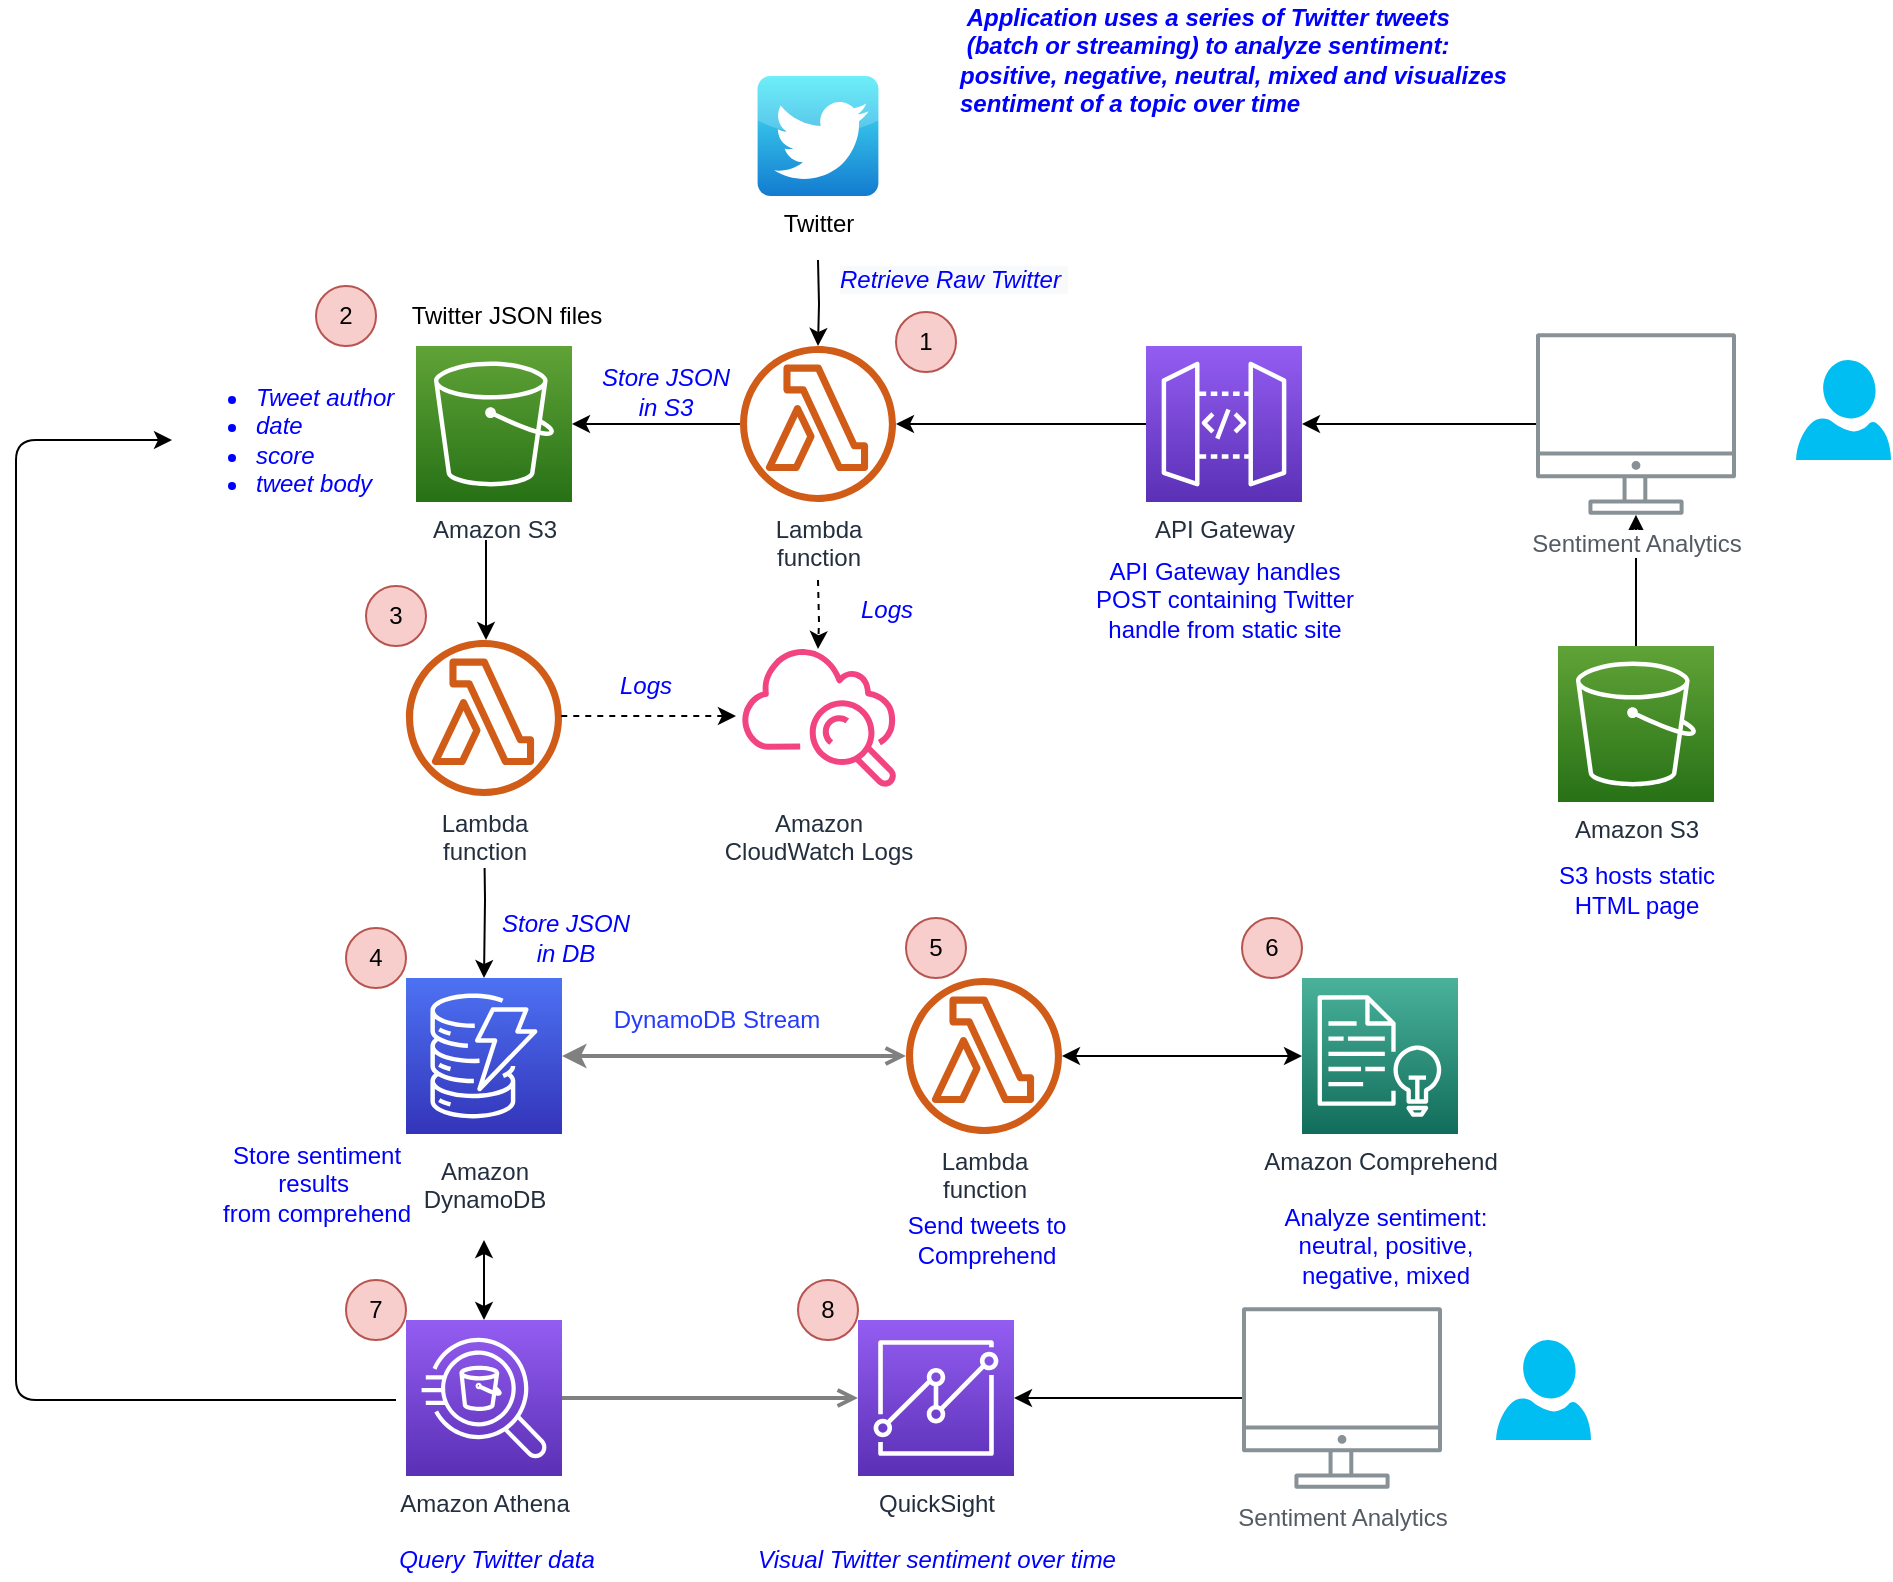 <mxfile version="14.2.3" type="device"><diagram id="Ht1M8jgEwFfnCIfOTk4-" name="Page-1"><mxGraphModel dx="1186" dy="1568" grid="1" gridSize="10" guides="1" tooltips="1" connect="1" arrows="1" fold="1" page="1" pageScale="1" pageWidth="1169" pageHeight="827" math="0" shadow="0"><root><mxCell id="0"/><mxCell id="1" parent="0"/><mxCell id="gc371Xfc3kVyXAphTt1V-16" style="edgeStyle=orthogonalEdgeStyle;rounded=0;orthogonalLoop=1;jettySize=auto;html=1;" parent="1" target="UEzPUAAOIrF-is8g5C7q-115" edge="1"><mxGeometry relative="1" as="geometry"><mxPoint x="551" y="100" as="targetPoint"/><mxPoint x="551" y="80" as="sourcePoint"/></mxGeometry></mxCell><mxCell id="UEzPUAAOIrF-is8g5C7q-115" value="Lambda&lt;br&gt;function" style="outlineConnect=0;fontColor=#232F3E;gradientColor=none;fillColor=#D05C17;strokeColor=none;dashed=0;verticalLabelPosition=bottom;verticalAlign=top;align=center;html=1;fontSize=12;fontStyle=0;aspect=fixed;pointerEvents=1;shape=mxgraph.aws4.lambda_function;labelBackgroundColor=#ffffff;" parent="1" vertex="1"><mxGeometry x="512" y="123" width="78" height="78" as="geometry"/></mxCell><mxCell id="UEzPUAAOIrF-is8g5C7q-116" value="Amazon S3" style="outlineConnect=0;fontColor=#232F3E;gradientColor=#60A337;gradientDirection=north;fillColor=#277116;strokeColor=#ffffff;dashed=0;verticalLabelPosition=bottom;verticalAlign=top;align=center;html=1;fontSize=12;fontStyle=0;aspect=fixed;shape=mxgraph.aws4.resourceIcon;resIcon=mxgraph.aws4.s3;labelBackgroundColor=#ffffff;" parent="1" vertex="1"><mxGeometry x="350.0" y="123" width="78" height="78" as="geometry"/></mxCell><mxCell id="UEzPUAAOIrF-is8g5C7q-119" value="Amazon&lt;br&gt;DynamoDB" style="outlineConnect=0;fontColor=#232F3E;gradientColor=#4D72F3;gradientDirection=north;fillColor=#3334B9;strokeColor=#ffffff;dashed=0;verticalLabelPosition=bottom;verticalAlign=top;align=center;html=1;fontSize=12;fontStyle=0;aspect=fixed;shape=mxgraph.aws4.resourceIcon;resIcon=mxgraph.aws4.dynamodb;labelBackgroundColor=#ffffff;spacingTop=5;" parent="1" vertex="1"><mxGeometry x="345.0" y="439" width="78" height="78" as="geometry"/></mxCell><mxCell id="UEzPUAAOIrF-is8g5C7q-123" value="Amazon&lt;br&gt;CloudWatch Logs&lt;br&gt;" style="outlineConnect=0;fontColor=#232F3E;gradientColor=none;gradientDirection=north;fillColor=#F34482;strokeColor=none;dashed=0;verticalLabelPosition=bottom;verticalAlign=top;align=center;html=1;fontSize=12;fontStyle=0;aspect=fixed;shape=mxgraph.aws4.cloudwatch;labelBackgroundColor=#ffffff;" parent="1" vertex="1"><mxGeometry x="512.0" y="270" width="78" height="78" as="geometry"/></mxCell><mxCell id="V-WoKRebB24nVSSUsd9T-20" value="" style="edgeStyle=orthogonalEdgeStyle;rounded=0;orthogonalLoop=1;jettySize=auto;html=1;startArrow=none;startFill=0;endArrow=open;endFill=0;strokeColor=#808080;strokeWidth=2;" parent="1" source="V-WoKRebB24nVSSUsd9T-12" target="V-WoKRebB24nVSSUsd9T-19" edge="1"><mxGeometry relative="1" as="geometry"/></mxCell><mxCell id="LvqGdn89H5xPYfMXK9vW-6" value="" style="edgeStyle=orthogonalEdgeStyle;rounded=0;orthogonalLoop=1;jettySize=auto;html=1;startArrow=classic;startFill=1;" parent="1" source="V-WoKRebB24nVSSUsd9T-12" edge="1"><mxGeometry relative="1" as="geometry"><mxPoint x="384" y="570" as="targetPoint"/></mxGeometry></mxCell><mxCell id="V-WoKRebB24nVSSUsd9T-12" value="Amazon Athena" style="outlineConnect=0;fontColor=#232F3E;gradientColor=#945DF2;gradientDirection=north;fillColor=#5A30B5;strokeColor=#ffffff;dashed=0;verticalLabelPosition=bottom;verticalAlign=top;align=center;html=1;fontSize=12;fontStyle=0;aspect=fixed;shape=mxgraph.aws4.resourceIcon;resIcon=mxgraph.aws4.athena;labelBackgroundColor=#ffffff;" parent="1" vertex="1"><mxGeometry x="345" y="610" width="78" height="78" as="geometry"/></mxCell><mxCell id="gc371Xfc3kVyXAphTt1V-20" value="" style="edgeStyle=orthogonalEdgeStyle;rounded=0;orthogonalLoop=1;jettySize=auto;html=1;" parent="1" target="UEzPUAAOIrF-is8g5C7q-119" edge="1"><mxGeometry relative="1" as="geometry"><mxPoint x="384" y="360" as="sourcePoint"/></mxGeometry></mxCell><mxCell id="V-WoKRebB24nVSSUsd9T-14" value="Amazon Comprehend" style="outlineConnect=0;fontColor=#232F3E;gradientColor=#4AB29A;gradientDirection=north;fillColor=#116D5B;strokeColor=#ffffff;dashed=0;verticalLabelPosition=bottom;verticalAlign=top;align=center;html=1;fontSize=12;fontStyle=0;aspect=fixed;shape=mxgraph.aws4.resourceIcon;resIcon=mxgraph.aws4.comprehend;" parent="1" vertex="1"><mxGeometry x="793" y="439" width="78" height="78" as="geometry"/></mxCell><mxCell id="V-WoKRebB24nVSSUsd9T-19" value="QuickSight" style="outlineConnect=0;fontColor=#232F3E;gradientColor=#945DF2;gradientDirection=north;fillColor=#5A30B5;strokeColor=#ffffff;dashed=0;verticalLabelPosition=bottom;verticalAlign=top;align=center;html=1;fontSize=12;fontStyle=0;aspect=fixed;shape=mxgraph.aws4.resourceIcon;resIcon=mxgraph.aws4.quicksight;" parent="1" vertex="1"><mxGeometry x="571" y="610" width="78" height="78" as="geometry"/></mxCell><mxCell id="mdYwOhikn7MO3i-YlauA-3" value="Twitter JSON files" style="text;html=1;resizable=0;autosize=1;align=center;verticalAlign=middle;points=[];fillColor=none;strokeColor=none;rounded=0;" parent="1" vertex="1"><mxGeometry x="340" y="98" width="110" height="20" as="geometry"/></mxCell><mxCell id="mdYwOhikn7MO3i-YlauA-8" value="2" style="ellipse;whiteSpace=wrap;html=1;aspect=fixed;fillColor=#f8cecc;strokeColor=#b85450;" parent="1" vertex="1"><mxGeometry x="300" y="93" width="30" height="30" as="geometry"/></mxCell><mxCell id="mdYwOhikn7MO3i-YlauA-14" value="&amp;nbsp;Application uses a series of Twitter tweets&lt;br&gt;&amp;nbsp;(batch or streaming) to analyze sentiment:&amp;nbsp;&lt;br&gt;positive, negative, neutral, mixed and visualizes &lt;br&gt;sentiment of a topic over time&amp;nbsp;" style="text;html=1;resizable=1;autosize=1;align=left;verticalAlign=middle;points=[];fillColor=none;strokeColor=none;rounded=0;fontStyle=3;fontColor=#0000FF;resizeWidth=1;" parent="1" vertex="1"><mxGeometry x="620" y="-50" width="290" height="60" as="geometry"/></mxCell><mxCell id="mdYwOhikn7MO3i-YlauA-15" value="Analyze sentiment: &lt;br&gt;neutral, positive, &lt;br&gt;negative, mixed" style="text;html=1;resizable=1;autosize=0;align=center;verticalAlign=middle;points=[];fillColor=none;strokeColor=none;rounded=0;fontColor=#0000FF;whiteSpace=wrap;" parent="1" vertex="1"><mxGeometry x="770" y="555" width="130" height="35" as="geometry"/></mxCell><mxCell id="mdYwOhikn7MO3i-YlauA-18" value="Store sentiment &lt;br&gt;results&amp;nbsp;&lt;br&gt;from comprehend" style="text;html=1;resizable=1;autosize=1;align=center;verticalAlign=middle;points=[];fillColor=none;strokeColor=none;rounded=0;fontColor=#0000FF;resizeWidth=1;resizeHeight=1;" parent="1" vertex="1"><mxGeometry x="245" y="517" width="110" height="50" as="geometry"/></mxCell><mxCell id="gc371Xfc3kVyXAphTt1V-1" value="1" style="ellipse;whiteSpace=wrap;html=1;aspect=fixed;fillColor=#f8cecc;strokeColor=#b85450;" parent="1" vertex="1"><mxGeometry x="590" y="106" width="30" height="30" as="geometry"/></mxCell><mxCell id="gc371Xfc3kVyXAphTt1V-2" value="Lambda&lt;br&gt;function" style="outlineConnect=0;fontColor=#232F3E;gradientColor=none;fillColor=#D05C17;strokeColor=none;dashed=0;verticalLabelPosition=bottom;verticalAlign=top;align=center;html=1;fontSize=12;fontStyle=0;aspect=fixed;pointerEvents=1;shape=mxgraph.aws4.lambda_function;labelBackgroundColor=#ffffff;" parent="1" vertex="1"><mxGeometry x="345" y="270" width="78" height="78" as="geometry"/></mxCell><mxCell id="gc371Xfc3kVyXAphTt1V-4" value="3" style="ellipse;whiteSpace=wrap;html=1;aspect=fixed;fillColor=#f8cecc;strokeColor=#b85450;" parent="1" vertex="1"><mxGeometry x="325" y="243" width="30" height="30" as="geometry"/></mxCell><mxCell id="gc371Xfc3kVyXAphTt1V-7" value="" style="edgeStyle=orthogonalEdgeStyle;rounded=0;orthogonalLoop=1;jettySize=auto;html=1;" parent="1" source="UEzPUAAOIrF-is8g5C7q-115" target="UEzPUAAOIrF-is8g5C7q-116" edge="1"><mxGeometry relative="1" as="geometry"><mxPoint x="590" y="162" as="sourcePoint"/><mxPoint x="770" y="162" as="targetPoint"/></mxGeometry></mxCell><mxCell id="gc371Xfc3kVyXAphTt1V-8" value="Query Twitter data" style="text;html=1;resizable=0;autosize=0;align=center;verticalAlign=middle;points=[];fillColor=none;strokeColor=none;rounded=0;fontStyle=2;fontColor=#0000FF;" parent="1" vertex="1"><mxGeometry x="305" y="720" width="170" height="20" as="geometry"/></mxCell><mxCell id="gc371Xfc3kVyXAphTt1V-10" value="Store JSON&lt;br&gt;in S3" style="text;html=1;resizable=0;autosize=0;align=center;verticalAlign=middle;points=[];fillColor=none;strokeColor=none;rounded=0;fontStyle=2;fontColor=#0000FF;whiteSpace=wrap;" parent="1" vertex="1"><mxGeometry x="390" y="136" width="170" height="20" as="geometry"/></mxCell><mxCell id="gc371Xfc3kVyXAphTt1V-12" value="" style="edgeStyle=orthogonalEdgeStyle;rounded=0;orthogonalLoop=1;jettySize=auto;html=1;" parent="1" edge="1"><mxGeometry relative="1" as="geometry"><mxPoint x="385" y="230" as="sourcePoint"/><mxPoint x="385" y="270" as="targetPoint"/><Array as="points"><mxPoint x="385" y="220"/><mxPoint x="385" y="220"/></Array></mxGeometry></mxCell><mxCell id="gc371Xfc3kVyXAphTt1V-13" value="&lt;ul&gt;&lt;li&gt;Tweet author&amp;nbsp;&lt;/li&gt;&lt;li&gt;date&lt;br&gt;&lt;/li&gt;&lt;li&gt;score&lt;br&gt;&lt;/li&gt;&lt;li&gt;tweet body&lt;br&gt;&lt;/li&gt;&lt;/ul&gt;" style="text;html=1;resizable=1;autosize=0;align=left;verticalAlign=middle;points=[];fillColor=none;strokeColor=none;rounded=0;fontStyle=2;fontColor=#0000FF;whiteSpace=wrap;resizeWidth=1;resizeHeight=1;" parent="1" vertex="1"><mxGeometry x="228" y="160" width="120" height="20" as="geometry"/></mxCell><mxCell id="gc371Xfc3kVyXAphTt1V-14" value="Twitter" style="dashed=0;outlineConnect=0;html=1;align=center;labelPosition=center;verticalLabelPosition=bottom;verticalAlign=top;shape=mxgraph.webicons.twitter;fillColor=#49EAF7;gradientColor=#137BD0" parent="1" vertex="1"><mxGeometry x="520.8" y="-12" width="60.4" height="60" as="geometry"/></mxCell><mxCell id="gc371Xfc3kVyXAphTt1V-17" value="&lt;span style=&quot;color: rgb(0, 0, 255); font-family: helvetica; font-size: 12px; font-style: italic; font-weight: normal; letter-spacing: normal; text-align: center; text-indent: 0px; text-transform: none; word-spacing: 0px; background-color: rgb(248, 249, 250); text-decoration: none; display: inline; float: none;&quot;&gt;Retrieve Raw Twitter&lt;span class=&quot;Apple-converted-space&quot;&gt;&amp;nbsp;&lt;/span&gt;&lt;/span&gt;" style="text;whiteSpace=wrap;html=1;" parent="1" vertex="1"><mxGeometry x="560" y="76" width="140" height="30" as="geometry"/></mxCell><mxCell id="gc371Xfc3kVyXAphTt1V-19" value="Send tweets to &lt;br&gt;Comprehend" style="text;html=1;resizable=1;autosize=1;align=center;verticalAlign=middle;points=[];fillColor=none;strokeColor=none;rounded=0;fontColor=#0000FF;resizeWidth=1;resizeHeight=1;" parent="1" vertex="1"><mxGeometry x="585" y="555" width="100" height="30" as="geometry"/></mxCell><mxCell id="gc371Xfc3kVyXAphTt1V-21" value="Visual Twitter sentiment over time" style="text;html=1;resizable=0;autosize=0;align=center;verticalAlign=middle;points=[];fillColor=none;strokeColor=none;rounded=0;fontStyle=2;fontColor=#0000FF;" parent="1" vertex="1"><mxGeometry x="525" y="720" width="170" height="20" as="geometry"/></mxCell><mxCell id="gc371Xfc3kVyXAphTt1V-23" style="edgeStyle=orthogonalEdgeStyle;rounded=0;orthogonalLoop=1;jettySize=auto;html=1;dashed=1;" parent="1" target="UEzPUAAOIrF-is8g5C7q-123" edge="1"><mxGeometry relative="1" as="geometry"><mxPoint x="561" y="133" as="targetPoint"/><mxPoint x="551" y="240" as="sourcePoint"/></mxGeometry></mxCell><mxCell id="gc371Xfc3kVyXAphTt1V-25" value="Logs" style="text;html=1;resizable=1;autosize=0;align=center;verticalAlign=middle;points=[];fillColor=none;strokeColor=none;rounded=0;fontStyle=2;fontColor=#0000FF;" parent="1" vertex="1"><mxGeometry x="560" y="245" width="50" height="20" as="geometry"/></mxCell><mxCell id="gc371Xfc3kVyXAphTt1V-27" value="" style="edgeStyle=orthogonalEdgeStyle;rounded=0;orthogonalLoop=1;jettySize=auto;html=1;dashed=1;entryX=0.235;entryY=1.25;entryDx=0;entryDy=0;entryPerimeter=0;endArrow=none;endFill=0;startArrow=classic;startFill=1;" parent="1" target="gc371Xfc3kVyXAphTt1V-32" edge="1"><mxGeometry relative="1" as="geometry"><mxPoint x="510" y="308" as="sourcePoint"/><mxPoint x="780" y="309" as="targetPoint"/><Array as="points"><mxPoint x="500" y="308"/><mxPoint x="500" y="308"/></Array></mxGeometry></mxCell><mxCell id="gc371Xfc3kVyXAphTt1V-28" value="4" style="ellipse;whiteSpace=wrap;html=1;aspect=fixed;fillColor=#f8cecc;strokeColor=#b85450;" parent="1" vertex="1"><mxGeometry x="315" y="414" width="30" height="30" as="geometry"/></mxCell><mxCell id="gc371Xfc3kVyXAphTt1V-29" value="5" style="ellipse;whiteSpace=wrap;html=1;aspect=fixed;fillColor=#f8cecc;strokeColor=#b85450;" parent="1" vertex="1"><mxGeometry x="595" y="409" width="30" height="30" as="geometry"/></mxCell><mxCell id="gc371Xfc3kVyXAphTt1V-30" value="6" style="ellipse;whiteSpace=wrap;html=1;aspect=fixed;fillColor=#f8cecc;strokeColor=#b85450;" parent="1" vertex="1"><mxGeometry x="763" y="409" width="30" height="30" as="geometry"/></mxCell><mxCell id="gc371Xfc3kVyXAphTt1V-31" value="7" style="ellipse;whiteSpace=wrap;html=1;aspect=fixed;fillColor=#f8cecc;strokeColor=#b85450;" parent="1" vertex="1"><mxGeometry x="315" y="590" width="30" height="30" as="geometry"/></mxCell><mxCell id="gc371Xfc3kVyXAphTt1V-32" value="Logs" style="text;html=1;resizable=1;autosize=0;align=center;verticalAlign=middle;points=[];fillColor=none;strokeColor=none;rounded=0;fontStyle=2;fontColor=#0000FF;whiteSpace=wrap;resizeWidth=1;resizeHeight=1;" parent="1" vertex="1"><mxGeometry x="380" y="283" width="170" height="20" as="geometry"/></mxCell><mxCell id="LvqGdn89H5xPYfMXK9vW-2" value="Lambda&lt;br&gt;function" style="outlineConnect=0;fontColor=#232F3E;gradientColor=none;fillColor=#D05C17;strokeColor=none;dashed=0;verticalLabelPosition=bottom;verticalAlign=top;align=center;html=1;fontSize=12;fontStyle=0;aspect=fixed;pointerEvents=1;shape=mxgraph.aws4.lambda_function;labelBackgroundColor=#ffffff;" parent="1" vertex="1"><mxGeometry x="595" y="439" width="78" height="78" as="geometry"/></mxCell><mxCell id="LvqGdn89H5xPYfMXK9vW-5" style="edgeStyle=orthogonalEdgeStyle;rounded=0;orthogonalLoop=1;jettySize=auto;html=1;startArrow=classic;startFill=1;" parent="1" source="LvqGdn89H5xPYfMXK9vW-2" target="V-WoKRebB24nVSSUsd9T-14" edge="1"><mxGeometry relative="1" as="geometry"><mxPoint x="735" y="490" as="targetPoint"/><mxPoint x="635" y="439" as="sourcePoint"/></mxGeometry></mxCell><mxCell id="LvqGdn89H5xPYfMXK9vW-7" value="8" style="ellipse;whiteSpace=wrap;html=1;aspect=fixed;fillColor=#f8cecc;strokeColor=#b85450;" parent="1" vertex="1"><mxGeometry x="541" y="590" width="30" height="30" as="geometry"/></mxCell><mxCell id="LvqGdn89H5xPYfMXK9vW-1" value="DynamoDB Stream" style="text;html=1;resizable=0;autosize=1;align=center;verticalAlign=middle;points=[];fillColor=none;strokeColor=none;rounded=0;fontColor=#243AFF;" parent="1" vertex="1"><mxGeometry x="440" y="450" width="120" height="20" as="geometry"/></mxCell><mxCell id="LvqGdn89H5xPYfMXK9vW-8" value="" style="edgeStyle=orthogonalEdgeStyle;rounded=0;orthogonalLoop=1;jettySize=auto;html=1;strokeColor=#808080;strokeWidth=2;startArrow=classic;startFill=1;endArrow=open;endFill=0;" parent="1" source="UEzPUAAOIrF-is8g5C7q-119" target="LvqGdn89H5xPYfMXK9vW-2" edge="1"><mxGeometry relative="1" as="geometry"><mxPoint x="868" y="478" as="sourcePoint"/><mxPoint x="1060" y="478" as="targetPoint"/></mxGeometry></mxCell><mxCell id="LvqGdn89H5xPYfMXK9vW-9" value="" style="endArrow=classic;html=1;fontColor=#243AFF;edgeStyle=orthogonalEdgeStyle;" parent="1" target="gc371Xfc3kVyXAphTt1V-13" edge="1"><mxGeometry width="50" height="50" relative="1" as="geometry"><mxPoint x="340" y="650" as="sourcePoint"/><mxPoint x="170" y="170" as="targetPoint"/><Array as="points"><mxPoint x="150" y="650"/><mxPoint x="150" y="170"/></Array></mxGeometry></mxCell><mxCell id="LvqGdn89H5xPYfMXK9vW-10" value="Store JSON&lt;br&gt;in DB" style="text;html=1;resizable=0;autosize=0;align=center;verticalAlign=middle;points=[];fillColor=none;strokeColor=none;rounded=0;fontStyle=2;fontColor=#0000FF;whiteSpace=wrap;" parent="1" vertex="1"><mxGeometry x="340" y="409" width="170" height="20" as="geometry"/></mxCell><mxCell id="Et0V5_UCykGVyKP2yeqB-8" value="" style="edgeStyle=orthogonalEdgeStyle;rounded=0;orthogonalLoop=1;jettySize=auto;html=1;" edge="1" parent="1" source="mdYwOhikn7MO3i-YlauA-12" target="Et0V5_UCykGVyKP2yeqB-4"><mxGeometry relative="1" as="geometry"/></mxCell><mxCell id="Et0V5_UCykGVyKP2yeqB-9" value="" style="edgeStyle=orthogonalEdgeStyle;rounded=0;orthogonalLoop=1;jettySize=auto;html=1;startArrow=classic;startFill=1;endArrow=none;endFill=0;" edge="1" parent="1" source="mdYwOhikn7MO3i-YlauA-12" target="Et0V5_UCykGVyKP2yeqB-7"><mxGeometry relative="1" as="geometry"/></mxCell><mxCell id="mdYwOhikn7MO3i-YlauA-12" value="Sentiment Analytics" style="outlineConnect=0;gradientColor=none;fontColor=#545B64;strokeColor=none;fillColor=#879196;dashed=0;verticalLabelPosition=bottom;verticalAlign=top;align=center;html=1;fontSize=12;fontStyle=0;aspect=fixed;shape=mxgraph.aws4.illustration_desktop;pointerEvents=1;labelBackgroundColor=#ffffff;" parent="1" vertex="1"><mxGeometry x="910" y="116.5" width="100" height="91" as="geometry"/></mxCell><mxCell id="Et0V5_UCykGVyKP2yeqB-1" value="" style="verticalLabelPosition=bottom;html=1;verticalAlign=top;align=center;strokeColor=none;fillColor=#00BEF2;shape=mxgraph.azure.user;" vertex="1" parent="1"><mxGeometry x="890" y="620" width="47.5" height="50" as="geometry"/></mxCell><mxCell id="Et0V5_UCykGVyKP2yeqB-2" value="" style="verticalLabelPosition=bottom;html=1;verticalAlign=top;align=center;strokeColor=none;fillColor=#00BEF2;shape=mxgraph.azure.user;" vertex="1" parent="1"><mxGeometry x="1040" y="130" width="47.5" height="50" as="geometry"/></mxCell><mxCell id="Et0V5_UCykGVyKP2yeqB-6" value="" style="edgeStyle=orthogonalEdgeStyle;rounded=0;orthogonalLoop=1;jettySize=auto;html=1;" edge="1" parent="1" source="Et0V5_UCykGVyKP2yeqB-3" target="V-WoKRebB24nVSSUsd9T-19"><mxGeometry relative="1" as="geometry"/></mxCell><mxCell id="Et0V5_UCykGVyKP2yeqB-3" value="Sentiment Analytics" style="outlineConnect=0;gradientColor=none;fontColor=#545B64;strokeColor=none;fillColor=#879196;dashed=0;verticalLabelPosition=bottom;verticalAlign=top;align=center;html=1;fontSize=12;fontStyle=0;aspect=fixed;shape=mxgraph.aws4.illustration_desktop;pointerEvents=1;labelBackgroundColor=#ffffff;" vertex="1" parent="1"><mxGeometry x="763" y="603.5" width="100" height="91" as="geometry"/></mxCell><mxCell id="Et0V5_UCykGVyKP2yeqB-5" value="" style="edgeStyle=orthogonalEdgeStyle;rounded=0;orthogonalLoop=1;jettySize=auto;html=1;" edge="1" parent="1" source="Et0V5_UCykGVyKP2yeqB-4" target="UEzPUAAOIrF-is8g5C7q-115"><mxGeometry relative="1" as="geometry"/></mxCell><mxCell id="Et0V5_UCykGVyKP2yeqB-4" value="API Gateway" style="points=[[0,0,0],[0.25,0,0],[0.5,0,0],[0.75,0,0],[1,0,0],[0,1,0],[0.25,1,0],[0.5,1,0],[0.75,1,0],[1,1,0],[0,0.25,0],[0,0.5,0],[0,0.75,0],[1,0.25,0],[1,0.5,0],[1,0.75,0]];outlineConnect=0;fontColor=#232F3E;gradientColor=#945DF2;gradientDirection=north;fillColor=#5A30B5;strokeColor=#ffffff;dashed=0;verticalLabelPosition=bottom;verticalAlign=top;align=center;html=1;fontSize=12;fontStyle=0;aspect=fixed;shape=mxgraph.aws4.resourceIcon;resIcon=mxgraph.aws4.api_gateway;" vertex="1" parent="1"><mxGeometry x="715" y="123" width="78" height="78" as="geometry"/></mxCell><mxCell id="Et0V5_UCykGVyKP2yeqB-7" value="Amazon S3" style="points=[[0,0,0],[0.25,0,0],[0.5,0,0],[0.75,0,0],[1,0,0],[0,1,0],[0.25,1,0],[0.5,1,0],[0.75,1,0],[1,1,0],[0,0.25,0],[0,0.5,0],[0,0.75,0],[1,0.25,0],[1,0.5,0],[1,0.75,0]];outlineConnect=0;fontColor=#232F3E;gradientColor=#60A337;gradientDirection=north;fillColor=#277116;strokeColor=#ffffff;dashed=0;verticalLabelPosition=bottom;verticalAlign=top;align=center;html=1;fontSize=12;fontStyle=0;aspect=fixed;shape=mxgraph.aws4.resourceIcon;resIcon=mxgraph.aws4.s3;" vertex="1" parent="1"><mxGeometry x="921" y="273" width="78" height="78" as="geometry"/></mxCell><mxCell id="Et0V5_UCykGVyKP2yeqB-10" value="S3 hosts static &lt;br&gt;HTML page" style="text;html=1;resizable=1;autosize=1;align=center;verticalAlign=middle;points=[];fillColor=none;strokeColor=none;rounded=0;fontColor=#0000FF;resizeWidth=1;resizeHeight=1;" vertex="1" parent="1"><mxGeometry x="915" y="380" width="90" height="30" as="geometry"/></mxCell><mxCell id="Et0V5_UCykGVyKP2yeqB-11" value="API Gateway handles&lt;br&gt;POST containing Twitter &lt;br&gt;handle from static site" style="text;html=1;resizable=1;autosize=1;align=center;verticalAlign=middle;points=[];fillColor=none;strokeColor=none;rounded=0;fontColor=#0000FF;resizeWidth=1;resizeHeight=1;" vertex="1" parent="1"><mxGeometry x="684" y="225" width="140" height="50" as="geometry"/></mxCell></root></mxGraphModel></diagram></mxfile>